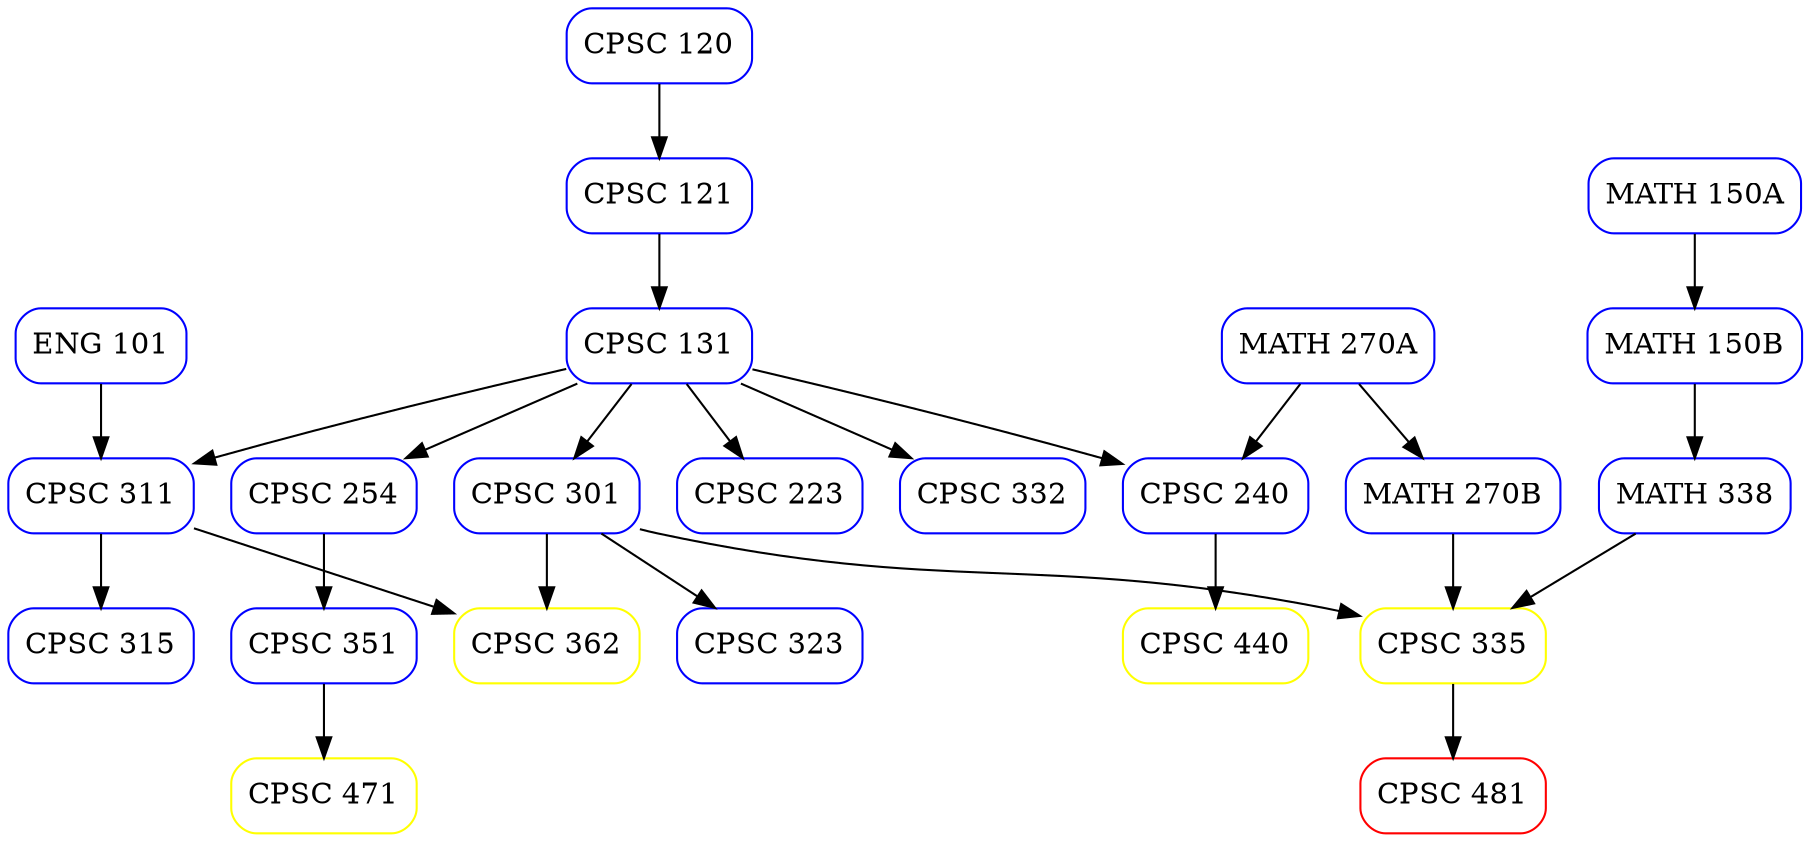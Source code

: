 digraph titangraph {
    101 [label = "ENG 101", shape = rect, style = rounded,  color = blue];
    120 [label = "CPSC 120", shape = rect, style = rounded,  color = blue];
    121 [label = "CPSC 121", shape = rect, style = rounded,  color = blue];
    131 [label = "CPSC 131", shape = rect, style = rounded,  color = blue];
    1501 [label = "MATH 150A", shape = rect, style = rounded,  color = blue];
    1502 [label = "MATH 150B", shape = rect, style = rounded,  color = blue];
    2701 [label = "MATH 270A", shape = rect, style = rounded,  color = blue];
    2702 [label = "MATH 270B", shape = rect, style = rounded,  color = blue];
    338 [label = "MATH 338", shape = rect, style = rounded,  color = blue];
    223 [label = "CPSC 223", shape = rect, style = rounded,  color = blue];
    254 [label = "CPSC 254", shape = rect, style = rounded,  color = blue];
    240 [label = "CPSC 240", shape = rect, style = rounded,  color = blue];
    311 [label = "CPSC 311", shape = rect, style = rounded,  color = blue];
    351 [label = "CPSC 351", shape = rect, style = rounded,  color = blue];
    301 [label = "CPSC 301", shape = rect, style = rounded,  color = blue];
    332 [label = "CPSC 332", shape = rect, style = rounded,  color = blue];
    315 [label = "CPSC 315", shape = rect, style = rounded,  color = blue];
    323 [label = "CPSC 323", shape = rect, style = rounded,  color = blue];
    335 [label = "CPSC 335", shape = rect, style = rounded,  color = yellow];
    362 [label = "CPSC 362", shape = rect, style = rounded,  color = yellow];
    471 [label = "CPSC 471", shape = rect, style = rounded,  color = yellow];
    440 [label = "CPSC 440", shape = rect, style = rounded,  color = yellow];
    481 [label = "CPSC 481", shape = rect, style = rounded,  color = red];


101  -> {311 }
120  -> {121 }
121  -> {131 }
131  -> {223 254 240 311 301 332 }
1501  -> {1502 }
1502  -> {338 }
2701  -> {240 2702 }
2702  -> {335 }
338  -> {335 }
254  -> {351 }
240  -> {440 }
311  -> {315 362 }
351  -> {471 }
301  -> {323 335 362 }
335  -> {481 }

}